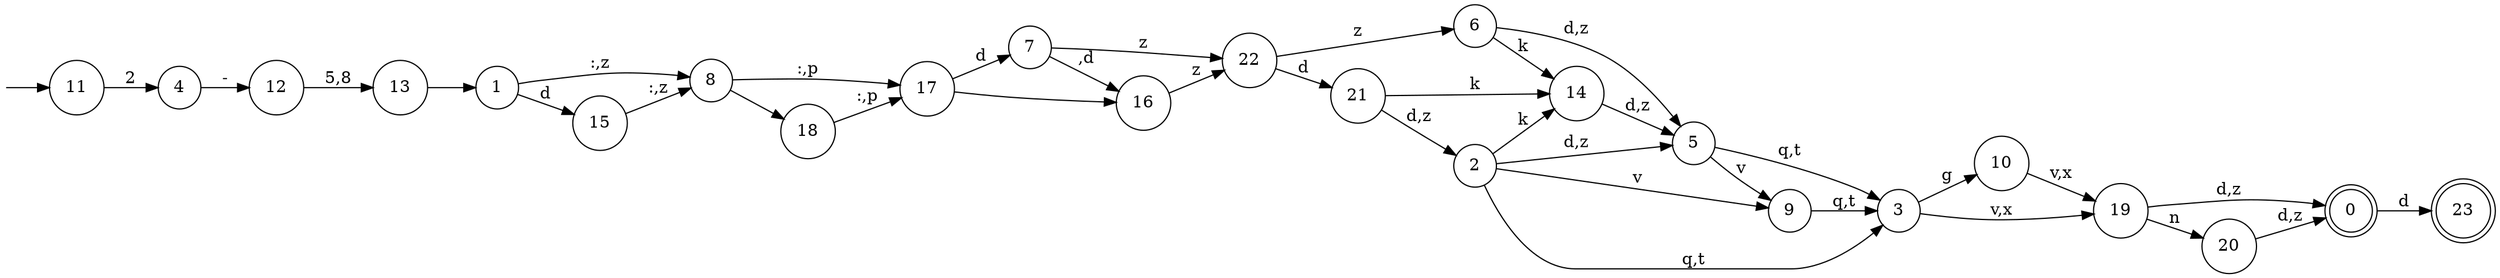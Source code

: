 digraph ndfa {
	graph [rankdir=LR]
	node [shape=circle]
	{
		graph [margin="0,0" rank=source]
		"" [fixedsize=true margin="0,0" shape=none width=0]
	}
	0 [shape=doublecircle]
	1 [shape=circle]
	2 [shape=circle]
	3 [shape=circle]
	4 [shape=circle]
	5 [shape=circle]
	6 [shape=circle]
	7 [shape=circle]
	8 [shape=circle]
	9 [shape=circle]
	10 [shape=circle]
	11 [shape=circle]
	12 [shape=circle]
	13 [shape=circle]
	14 [shape=circle]
	15 [shape=circle]
	16 [shape=circle]
	17 [shape=circle]
	18 [shape=circle]
	19 [shape=circle]
	20 [shape=circle]
	21 [shape=circle]
	22 [shape=circle]
	23 [shape=doublecircle]
	0 -> 23 [label=d]
	1 -> 8 [label=":,z"]
	1 -> 15 [label=d]
	2 -> 14 [label=k]
	2 -> 9 [label=v]
	2 -> 5 [label="d,z"]
	2 -> 3 [label="q,t"]
	3 -> 10 [label=g]
	3 -> 19 [label="v,x"]
	4 -> 12 [label="-"]
	5 -> 9 [label=v]
	5 -> 3 [label="q,t"]
	6 -> 14 [label=k]
	6 -> 5 [label="d,z"]
	7 -> 16 [label=" ,d"]
	7 -> 22 [label=z]
	8 -> 17 [label=":,p"]
	8 -> 18 [label=" "]
	9 -> 3 [label="q,t"]
	10 -> 19 [label="v,x"]
	11 -> 4 [label=2]
	12 -> 13 [label="5,8"]
	13 -> 1 [label=" "]
	14 -> 5 [label="d,z"]
	15 -> 8 [label=":,z"]
	16 -> 22 [label=z]
	17 -> 7 [label=d]
	17 -> 16 [label=" "]
	18 -> 17 [label=":,p"]
	19 -> 0 [label="d,z"]
	19 -> 20 [label=n]
	20 -> 0 [label="d,z"]
	21 -> 14 [label=k]
	21 -> 2 [label="d,z"]
	22 -> 21 [label=d]
	22 -> 6 [label=z]
	"" -> 11
}
